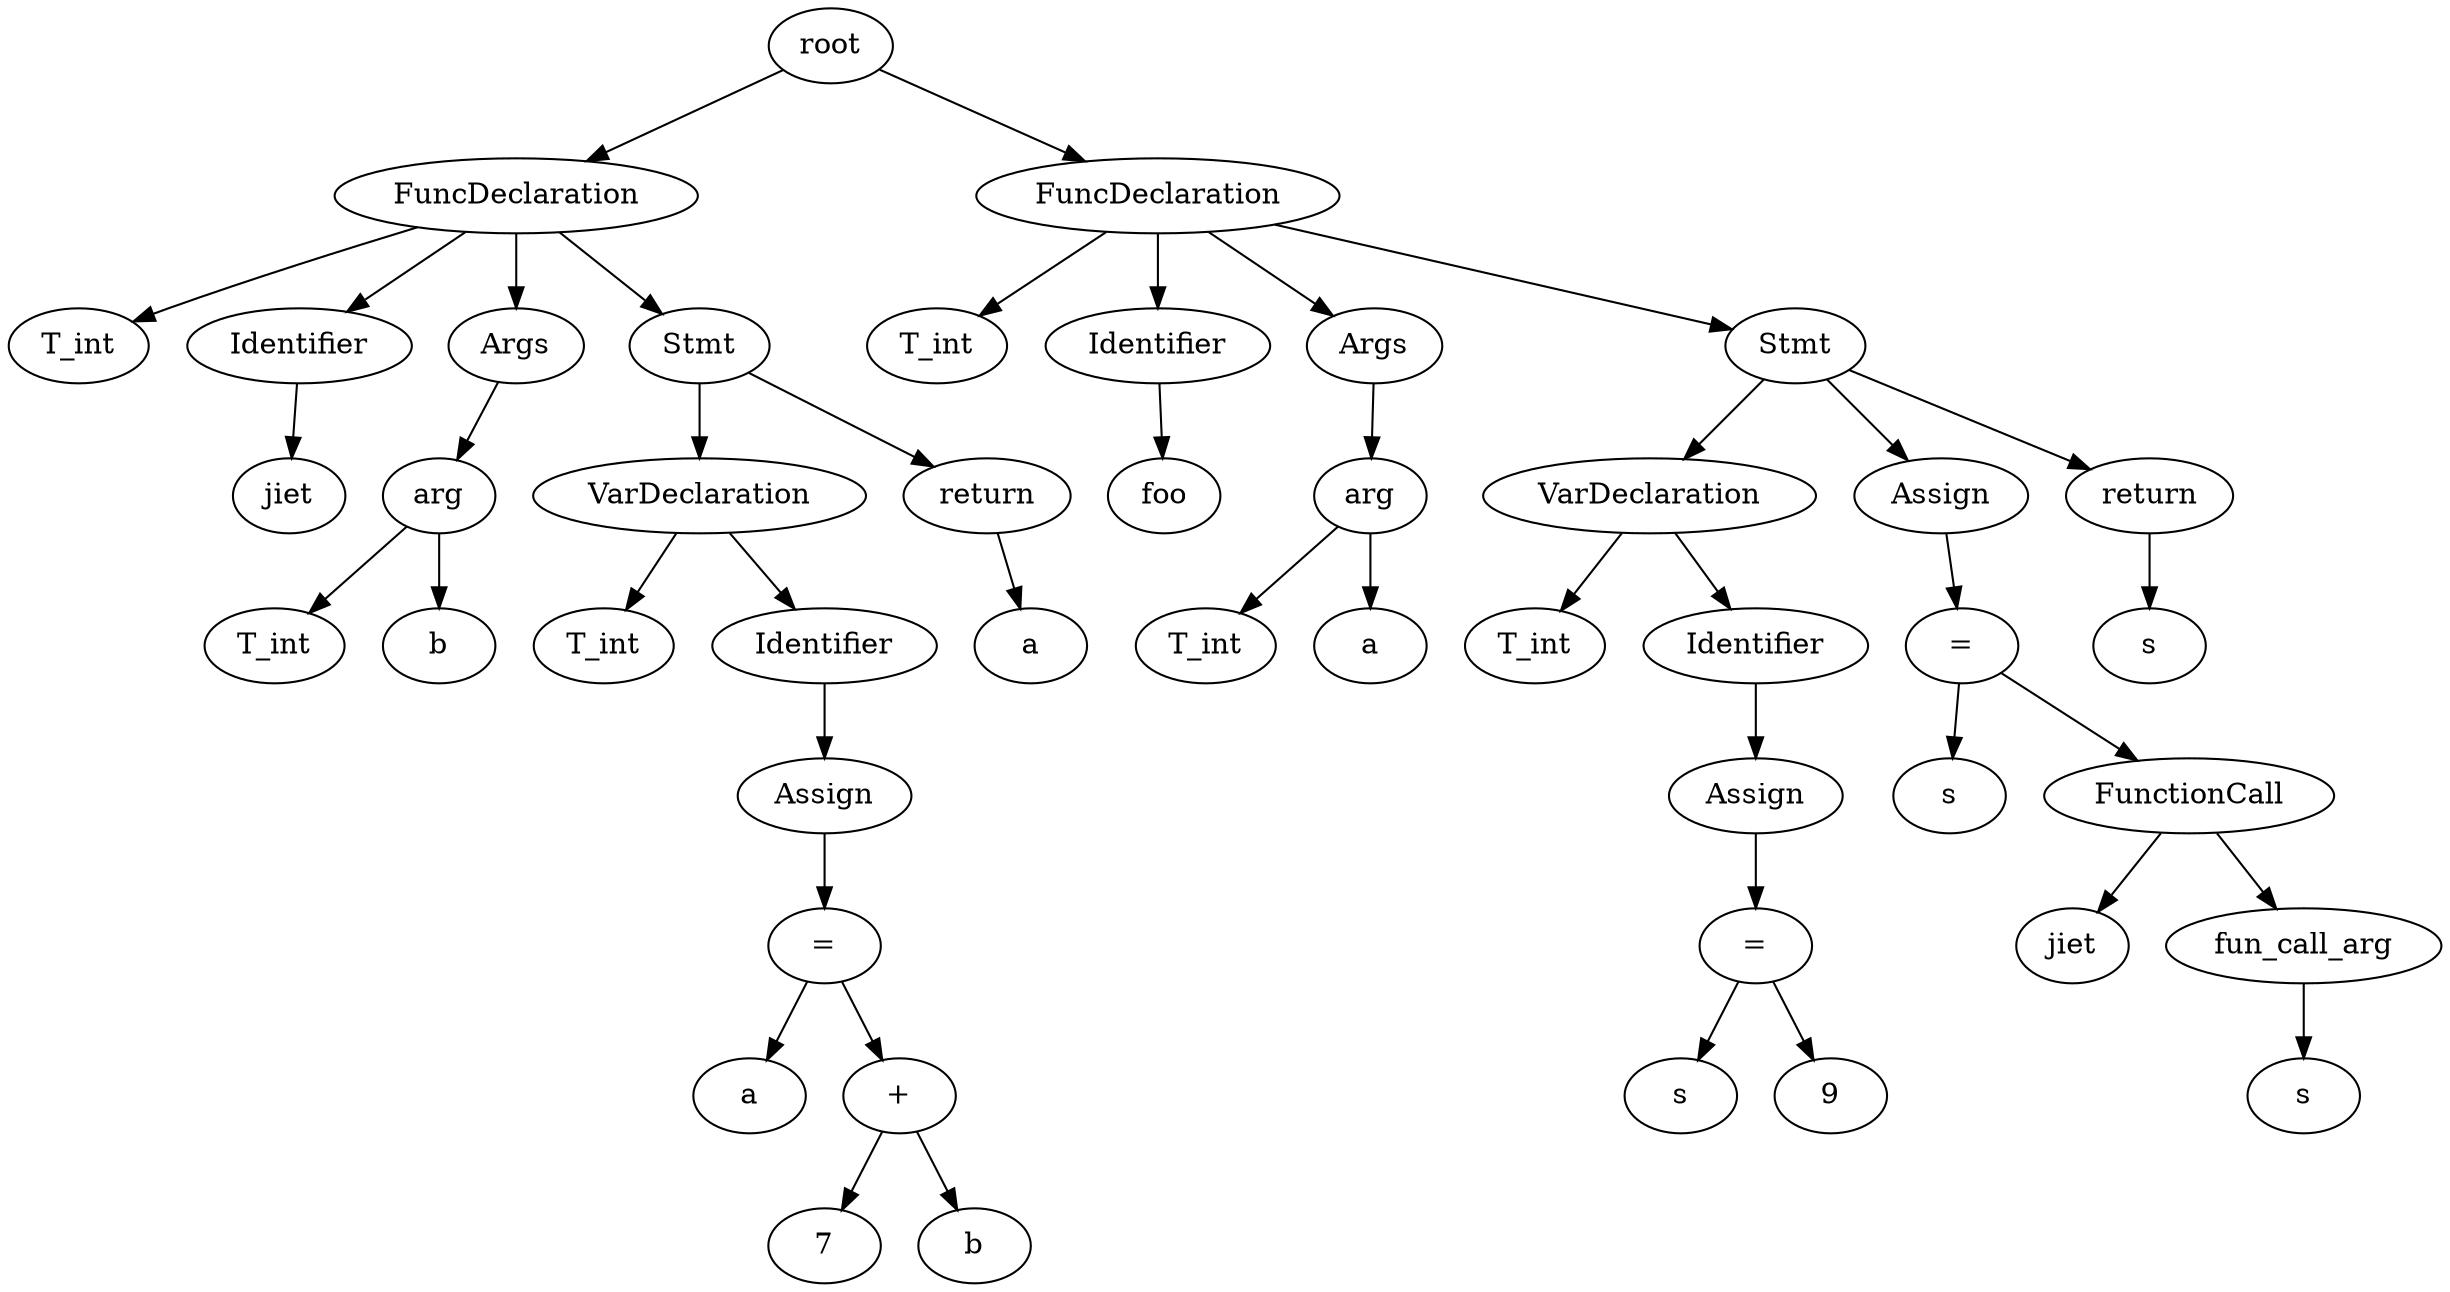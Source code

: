 // root
digraph {
	None [label=root]
	0 [label=FuncDeclaration]
	None -> 0
	1 [label=T_int]
	0 -> 1
	2 [label=Identifier]
	0 -> 2
	3 [label=jiet]
	2 -> 3
	4 [label=Args]
	0 -> 4
	5 [label=arg]
	4 -> 5
	6 [label=T_int]
	5 -> 6
	7 [label=b]
	5 -> 7
	8 [label=Stmt]
	0 -> 8
	9 [label=VarDeclaration]
	8 -> 9
	10 [label=T_int]
	9 -> 10
	11 [label=Identifier]
	9 -> 11
	12 [label=Assign]
	11 -> 12
	14 [label="="]
	12 -> 14
	13 [label=a]
	14 -> 13
	16 [label="+"]
	14 -> 16
	15 [label=7]
	16 -> 15
	17 [label=b]
	16 -> 17
	18 [label=return]
	8 -> 18
	19 [label=a]
	18 -> 19
	20 [label=FuncDeclaration]
	None -> 20
	21 [label=T_int]
	20 -> 21
	22 [label=Identifier]
	20 -> 22
	23 [label=foo]
	22 -> 23
	24 [label=Args]
	20 -> 24
	25 [label=arg]
	24 -> 25
	26 [label=T_int]
	25 -> 26
	27 [label=a]
	25 -> 27
	28 [label=Stmt]
	20 -> 28
	29 [label=VarDeclaration]
	28 -> 29
	30 [label=T_int]
	29 -> 30
	31 [label=Identifier]
	29 -> 31
	32 [label=Assign]
	31 -> 32
	34 [label="="]
	32 -> 34
	33 [label=s]
	34 -> 33
	35 [label=9]
	34 -> 35
	36 [label=Assign]
	28 -> 36
	38 [label="="]
	36 -> 38
	37 [label=s]
	38 -> 37
	39 [label=FunctionCall]
	38 -> 39
	40 [label=jiet]
	39 -> 40
	41 [label=fun_call_arg]
	39 -> 41
	42 [label=s]
	41 -> 42
	43 [label=return]
	28 -> 43
	44 [label=s]
	43 -> 44
}
